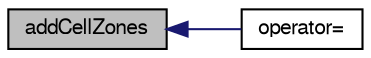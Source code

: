 digraph "addCellZones"
{
  bgcolor="transparent";
  edge [fontname="FreeSans",fontsize="10",labelfontname="FreeSans",labelfontsize="10"];
  node [fontname="FreeSans",fontsize="10",shape=record];
  rankdir="LR";
  Node4165 [label="addCellZones",height=0.2,width=0.4,color="black", fillcolor="grey75", style="filled", fontcolor="black"];
  Node4165 -> Node4166 [dir="back",color="midnightblue",fontsize="10",style="solid",fontname="FreeSans"];
  Node4166 [label="operator=",height=0.2,width=0.4,color="black",URL="$a21342.html#ac2838337150ab074428de8db53fea67f",tooltip="Assign from cellZones. "];
}

